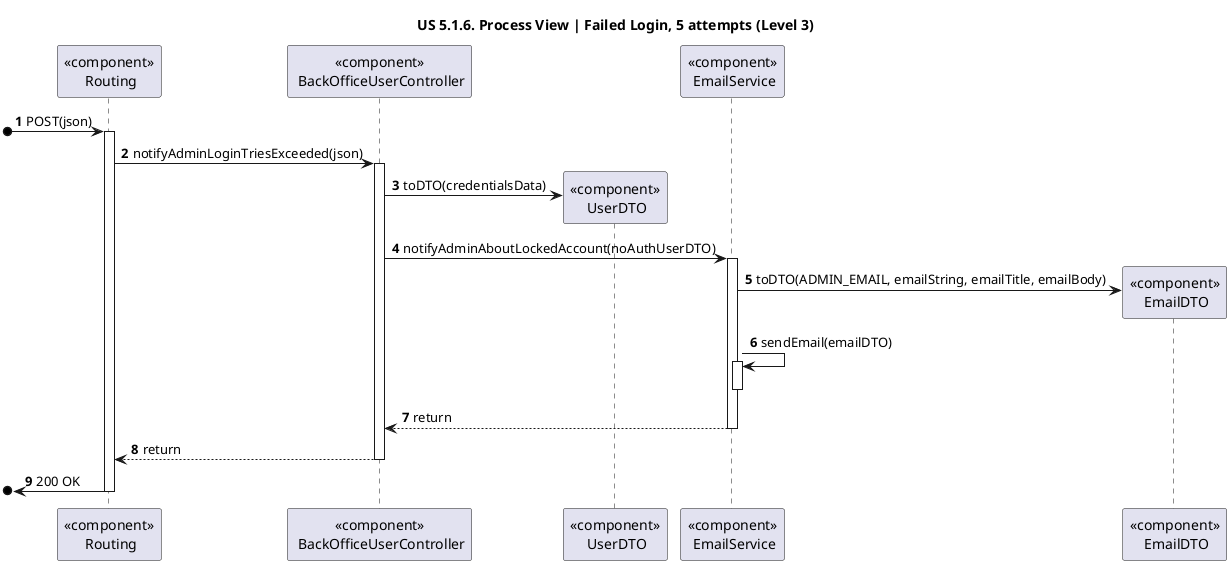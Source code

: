 @startuml
'https://plantuml.com/sequence-diagram

title "US 5.1.6. Process View | Failed Login, 5 attempts (Level 3)"

autonumber

participant "<<component>>\n Routing" as ROUTE
participant "<<component>>\n BackOfficeUserController" as CONTROL

participant "<<component>>\n UserDTO" as UserDTO

participant "<<component>>\n EmailService" as EMAILServ
participant "<<component>>\n EmailDTO" as EmailDTO

[o-> ROUTE : POST(json)
activate ROUTE

ROUTE -> CONTROL : notifyAdminLoginTriesExceeded(json)
activate CONTROL

CONTROL -> UserDTO** : toDTO(credentialsData)

CONTROL -> EMAILServ : notifyAdminAboutLockedAccount(noAuthUserDTO)
activate EMAILServ

EMAILServ -> EmailDTO ** : toDTO(ADMIN_EMAIL, emailString, emailTitle, emailBody)

EMAILServ -> EMAILServ : sendEmail(emailDTO)
activate EMAILServ
deactivate EMAILServ

EMAILServ --> CONTROL : return
deactivate EMAILServ

CONTROL --> ROUTE : return
deactivate CONTROL

[o<- ROUTE : 200 OK
deactivate ROUTE

@enduml